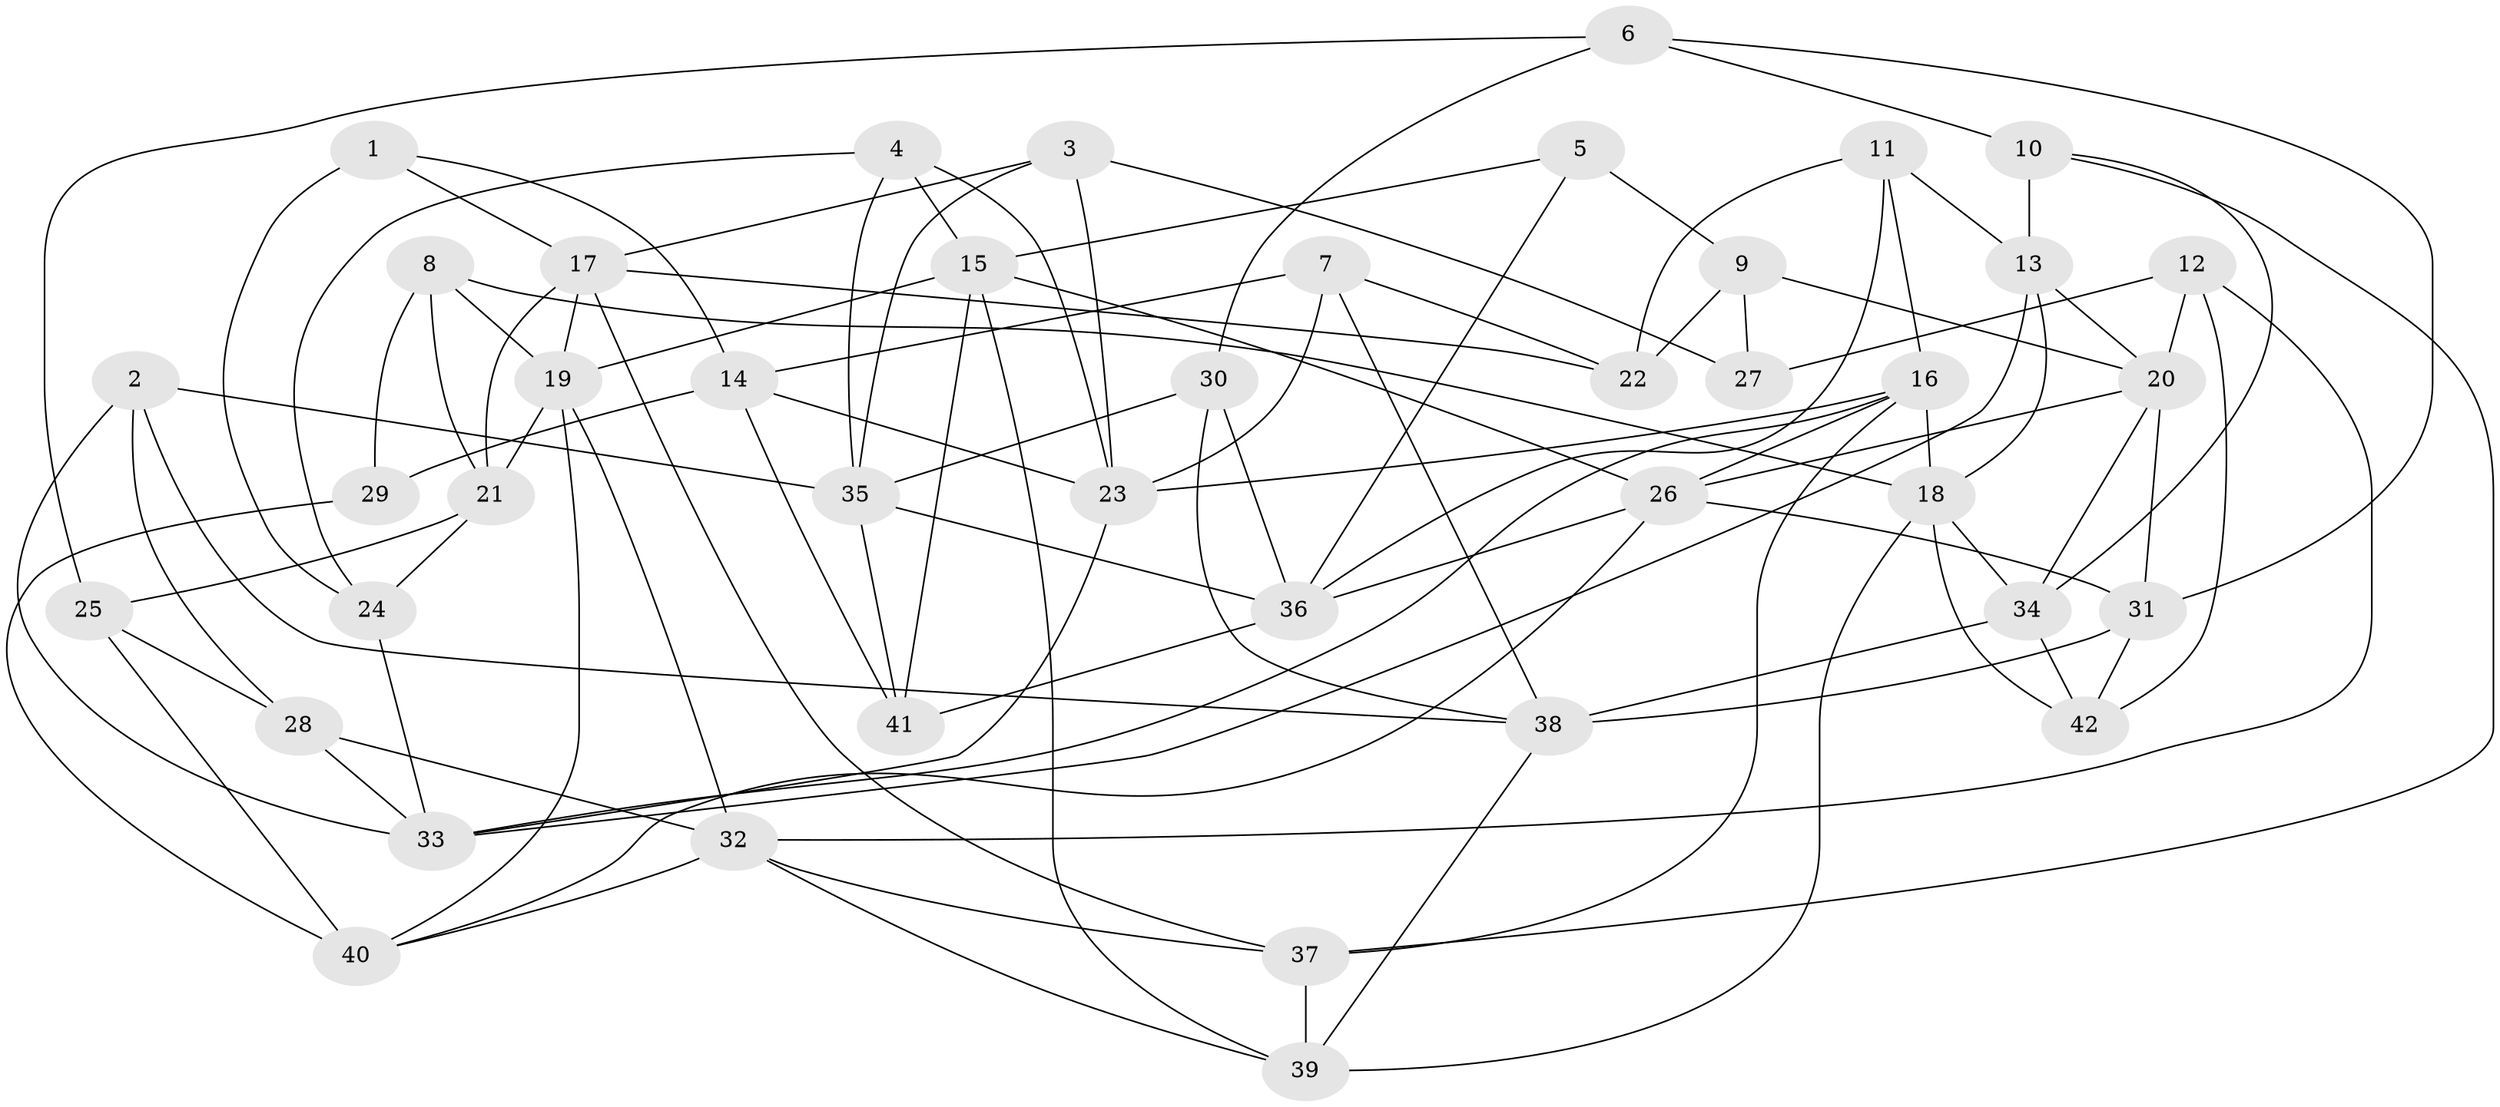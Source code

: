 // original degree distribution, {4: 1.0}
// Generated by graph-tools (version 1.1) at 2025/38/03/04/25 23:38:10]
// undirected, 42 vertices, 99 edges
graph export_dot {
  node [color=gray90,style=filled];
  1;
  2;
  3;
  4;
  5;
  6;
  7;
  8;
  9;
  10;
  11;
  12;
  13;
  14;
  15;
  16;
  17;
  18;
  19;
  20;
  21;
  22;
  23;
  24;
  25;
  26;
  27;
  28;
  29;
  30;
  31;
  32;
  33;
  34;
  35;
  36;
  37;
  38;
  39;
  40;
  41;
  42;
  1 -- 14 [weight=1.0];
  1 -- 17 [weight=1.0];
  1 -- 24 [weight=2.0];
  2 -- 28 [weight=1.0];
  2 -- 33 [weight=1.0];
  2 -- 35 [weight=1.0];
  2 -- 38 [weight=1.0];
  3 -- 17 [weight=1.0];
  3 -- 23 [weight=1.0];
  3 -- 27 [weight=1.0];
  3 -- 35 [weight=1.0];
  4 -- 15 [weight=1.0];
  4 -- 23 [weight=1.0];
  4 -- 24 [weight=1.0];
  4 -- 35 [weight=1.0];
  5 -- 9 [weight=2.0];
  5 -- 15 [weight=1.0];
  5 -- 36 [weight=1.0];
  6 -- 10 [weight=2.0];
  6 -- 25 [weight=2.0];
  6 -- 30 [weight=1.0];
  6 -- 31 [weight=1.0];
  7 -- 14 [weight=1.0];
  7 -- 22 [weight=1.0];
  7 -- 23 [weight=1.0];
  7 -- 38 [weight=1.0];
  8 -- 18 [weight=1.0];
  8 -- 19 [weight=1.0];
  8 -- 21 [weight=1.0];
  8 -- 29 [weight=1.0];
  9 -- 20 [weight=1.0];
  9 -- 22 [weight=1.0];
  9 -- 27 [weight=2.0];
  10 -- 13 [weight=2.0];
  10 -- 34 [weight=1.0];
  10 -- 37 [weight=1.0];
  11 -- 13 [weight=1.0];
  11 -- 16 [weight=1.0];
  11 -- 22 [weight=1.0];
  11 -- 36 [weight=1.0];
  12 -- 20 [weight=1.0];
  12 -- 27 [weight=1.0];
  12 -- 32 [weight=1.0];
  12 -- 42 [weight=1.0];
  13 -- 18 [weight=1.0];
  13 -- 20 [weight=1.0];
  13 -- 33 [weight=1.0];
  14 -- 23 [weight=1.0];
  14 -- 29 [weight=2.0];
  14 -- 41 [weight=1.0];
  15 -- 19 [weight=1.0];
  15 -- 26 [weight=1.0];
  15 -- 39 [weight=1.0];
  15 -- 41 [weight=1.0];
  16 -- 18 [weight=1.0];
  16 -- 23 [weight=1.0];
  16 -- 26 [weight=1.0];
  16 -- 33 [weight=1.0];
  16 -- 37 [weight=1.0];
  17 -- 19 [weight=1.0];
  17 -- 21 [weight=1.0];
  17 -- 22 [weight=1.0];
  17 -- 37 [weight=1.0];
  18 -- 34 [weight=1.0];
  18 -- 39 [weight=1.0];
  18 -- 42 [weight=1.0];
  19 -- 21 [weight=1.0];
  19 -- 32 [weight=1.0];
  19 -- 40 [weight=1.0];
  20 -- 26 [weight=1.0];
  20 -- 31 [weight=1.0];
  20 -- 34 [weight=1.0];
  21 -- 24 [weight=2.0];
  21 -- 25 [weight=1.0];
  23 -- 33 [weight=1.0];
  24 -- 33 [weight=1.0];
  25 -- 28 [weight=1.0];
  25 -- 40 [weight=2.0];
  26 -- 31 [weight=1.0];
  26 -- 36 [weight=1.0];
  26 -- 40 [weight=1.0];
  28 -- 32 [weight=1.0];
  28 -- 33 [weight=1.0];
  29 -- 40 [weight=1.0];
  30 -- 35 [weight=1.0];
  30 -- 36 [weight=1.0];
  30 -- 38 [weight=1.0];
  31 -- 38 [weight=1.0];
  31 -- 42 [weight=2.0];
  32 -- 37 [weight=1.0];
  32 -- 39 [weight=1.0];
  32 -- 40 [weight=1.0];
  34 -- 38 [weight=1.0];
  34 -- 42 [weight=2.0];
  35 -- 36 [weight=1.0];
  35 -- 41 [weight=1.0];
  36 -- 41 [weight=1.0];
  37 -- 39 [weight=2.0];
  38 -- 39 [weight=1.0];
}
